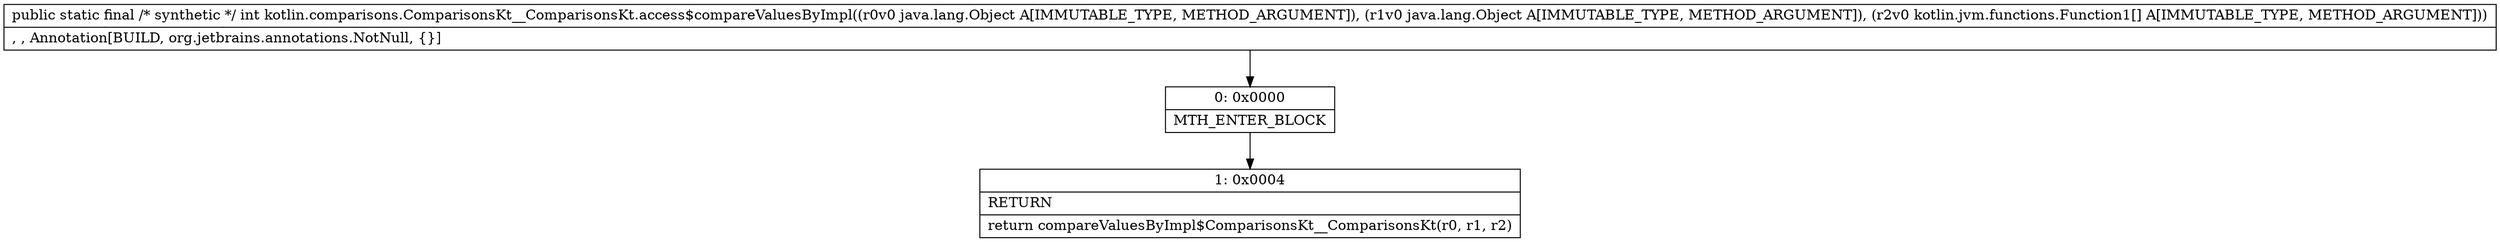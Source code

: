 digraph "CFG forkotlin.comparisons.ComparisonsKt__ComparisonsKt.access$compareValuesByImpl(Ljava\/lang\/Object;Ljava\/lang\/Object;[Lkotlin\/jvm\/functions\/Function1;)I" {
Node_0 [shape=record,label="{0\:\ 0x0000|MTH_ENTER_BLOCK\l}"];
Node_1 [shape=record,label="{1\:\ 0x0004|RETURN\l|return compareValuesByImpl$ComparisonsKt__ComparisonsKt(r0, r1, r2)\l}"];
MethodNode[shape=record,label="{public static final \/* synthetic *\/ int kotlin.comparisons.ComparisonsKt__ComparisonsKt.access$compareValuesByImpl((r0v0 java.lang.Object A[IMMUTABLE_TYPE, METHOD_ARGUMENT]), (r1v0 java.lang.Object A[IMMUTABLE_TYPE, METHOD_ARGUMENT]), (r2v0 kotlin.jvm.functions.Function1[] A[IMMUTABLE_TYPE, METHOD_ARGUMENT]))  | , , Annotation[BUILD, org.jetbrains.annotations.NotNull, \{\}]\l}"];
MethodNode -> Node_0;
Node_0 -> Node_1;
}

